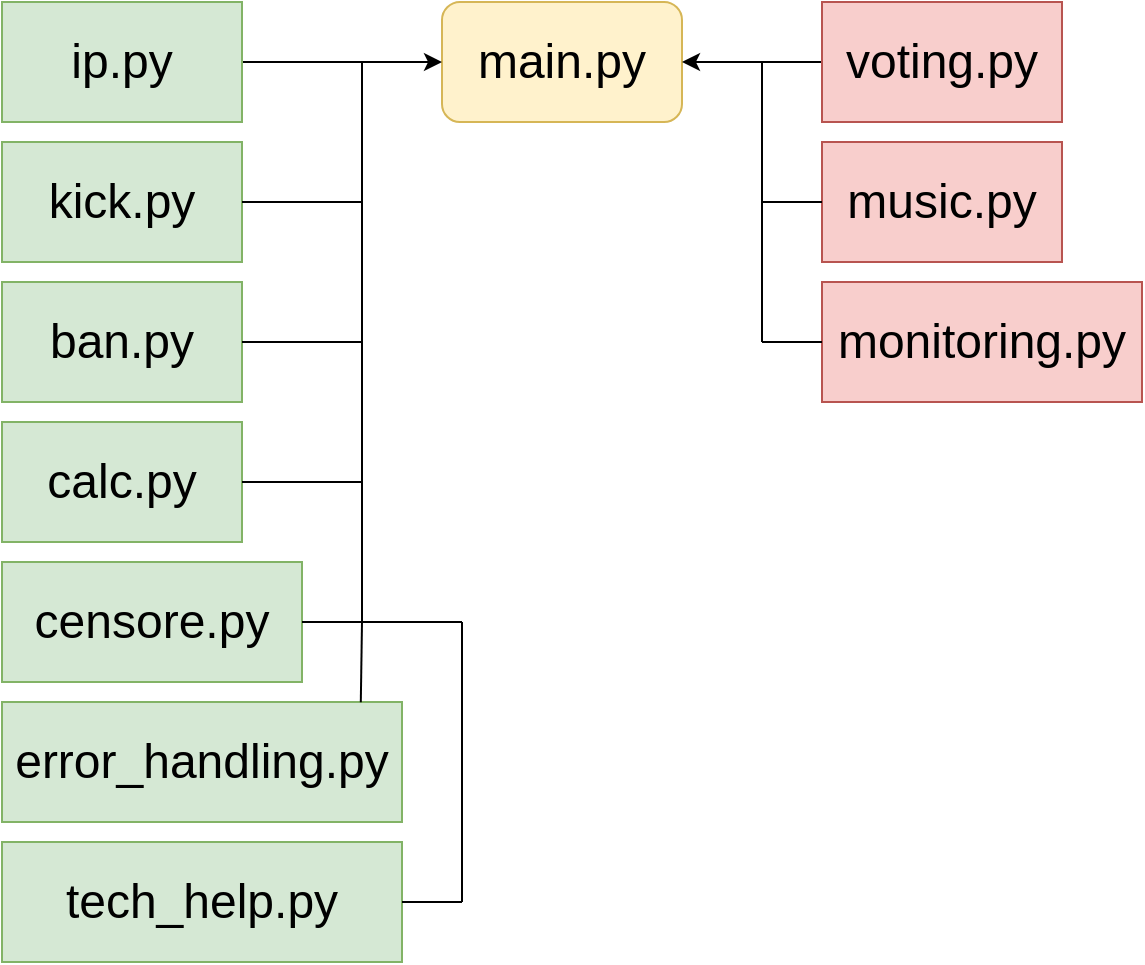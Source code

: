 <mxfile>
    <diagram id="aRbFDVsx0cR_4oxWhslq" name="Page-1">
        <mxGraphModel dx="1047" dy="613" grid="1" gridSize="10" guides="1" tooltips="1" connect="1" arrows="1" fold="1" page="1" pageScale="1" pageWidth="827" pageHeight="1169" math="0" shadow="0">
            <root>
                <mxCell id="0"/>
                <mxCell id="1" parent="0"/>
                <mxCell id="3" value="&lt;font style=&quot;font-size: 24px;&quot;&gt;main.py&lt;/font&gt;" style="rounded=1;whiteSpace=wrap;html=1;fillColor=#fff2cc;strokeColor=#d6b656;" parent="1" vertex="1">
                    <mxGeometry x="310" y="250" width="120" height="60" as="geometry"/>
                </mxCell>
                <mxCell id="14" style="edgeStyle=none;html=1;entryX=0;entryY=0.5;entryDx=0;entryDy=0;fontSize=24;" parent="1" source="4" target="3" edge="1">
                    <mxGeometry relative="1" as="geometry"/>
                </mxCell>
                <mxCell id="4" value="ip.py" style="rounded=0;whiteSpace=wrap;html=1;fontSize=24;fillColor=#d5e8d4;strokeColor=#82b366;" parent="1" vertex="1">
                    <mxGeometry x="90" y="250" width="120" height="60" as="geometry"/>
                </mxCell>
                <mxCell id="5" value="kick.py" style="rounded=0;whiteSpace=wrap;html=1;fontSize=24;fillColor=#d5e8d4;strokeColor=#82b366;" parent="1" vertex="1">
                    <mxGeometry x="90" y="320" width="120" height="60" as="geometry"/>
                </mxCell>
                <mxCell id="6" value="ban.py&lt;br&gt;" style="rounded=0;whiteSpace=wrap;html=1;fontSize=24;fillColor=#d5e8d4;strokeColor=#82b366;" parent="1" vertex="1">
                    <mxGeometry x="90" y="390" width="120" height="60" as="geometry"/>
                </mxCell>
                <mxCell id="7" value="censore.py" style="rounded=0;whiteSpace=wrap;html=1;fontSize=24;fillColor=#d5e8d4;strokeColor=#82b366;" parent="1" vertex="1">
                    <mxGeometry x="90" y="530" width="150" height="60" as="geometry"/>
                </mxCell>
                <mxCell id="8" value="calc.py" style="rounded=0;whiteSpace=wrap;html=1;fontSize=24;fillColor=#d5e8d4;strokeColor=#82b366;" parent="1" vertex="1">
                    <mxGeometry x="90" y="460" width="120" height="60" as="geometry"/>
                </mxCell>
                <mxCell id="9" value="error_handling.py" style="rounded=0;whiteSpace=wrap;html=1;fontSize=24;fillColor=#d5e8d4;strokeColor=#82b366;" parent="1" vertex="1">
                    <mxGeometry x="90" y="600" width="200" height="60" as="geometry"/>
                </mxCell>
                <mxCell id="10" value="tech_help.py" style="rounded=0;whiteSpace=wrap;html=1;fontSize=24;fillColor=#d5e8d4;strokeColor=#82b366;" parent="1" vertex="1">
                    <mxGeometry x="90" y="670" width="200" height="60" as="geometry"/>
                </mxCell>
                <mxCell id="38" style="edgeStyle=none;html=1;entryX=1;entryY=0.5;entryDx=0;entryDy=0;fontSize=24;" parent="1" source="11" target="3" edge="1">
                    <mxGeometry relative="1" as="geometry"/>
                </mxCell>
                <mxCell id="11" value="voting.py" style="rounded=0;whiteSpace=wrap;html=1;fontSize=24;fillColor=#f8cecc;strokeColor=#b85450;" parent="1" vertex="1">
                    <mxGeometry x="500" y="250" width="120" height="60" as="geometry"/>
                </mxCell>
                <mxCell id="12" value="monitoring.py" style="rounded=0;whiteSpace=wrap;html=1;fontSize=24;fillColor=#f8cecc;strokeColor=#b85450;" parent="1" vertex="1">
                    <mxGeometry x="500" y="390" width="160" height="60" as="geometry"/>
                </mxCell>
                <mxCell id="13" value="music.py" style="rounded=0;whiteSpace=wrap;html=1;fontSize=24;fillColor=#f8cecc;strokeColor=#b85450;" parent="1" vertex="1">
                    <mxGeometry x="500" y="320" width="120" height="60" as="geometry"/>
                </mxCell>
                <mxCell id="25" value="" style="endArrow=none;html=1;fontSize=24;exitX=1;exitY=0.5;exitDx=0;exitDy=0;" parent="1" source="5" edge="1">
                    <mxGeometry width="50" height="50" relative="1" as="geometry">
                        <mxPoint x="560" y="530" as="sourcePoint"/>
                        <mxPoint x="270" y="350" as="targetPoint"/>
                    </mxGeometry>
                </mxCell>
                <mxCell id="26" value="" style="endArrow=none;html=1;fontSize=24;" parent="1" edge="1">
                    <mxGeometry width="50" height="50" relative="1" as="geometry">
                        <mxPoint x="270" y="350" as="sourcePoint"/>
                        <mxPoint x="270" y="280" as="targetPoint"/>
                    </mxGeometry>
                </mxCell>
                <mxCell id="27" value="" style="endArrow=none;html=1;fontSize=24;exitX=1;exitY=0.5;exitDx=0;exitDy=0;" parent="1" source="6" edge="1">
                    <mxGeometry width="50" height="50" relative="1" as="geometry">
                        <mxPoint x="230" y="370" as="sourcePoint"/>
                        <mxPoint x="270" y="420" as="targetPoint"/>
                    </mxGeometry>
                </mxCell>
                <mxCell id="28" value="" style="endArrow=none;html=1;fontSize=24;" parent="1" edge="1">
                    <mxGeometry width="50" height="50" relative="1" as="geometry">
                        <mxPoint x="270" y="350" as="sourcePoint"/>
                        <mxPoint x="270" y="420" as="targetPoint"/>
                    </mxGeometry>
                </mxCell>
                <mxCell id="30" value="" style="endArrow=none;html=1;fontSize=24;exitX=1;exitY=0.5;exitDx=0;exitDy=0;" parent="1" source="8" edge="1">
                    <mxGeometry width="50" height="50" relative="1" as="geometry">
                        <mxPoint x="230" y="440" as="sourcePoint"/>
                        <mxPoint x="270" y="490" as="targetPoint"/>
                    </mxGeometry>
                </mxCell>
                <mxCell id="31" value="" style="endArrow=none;html=1;fontSize=24;" parent="1" edge="1">
                    <mxGeometry width="50" height="50" relative="1" as="geometry">
                        <mxPoint x="270" y="420" as="sourcePoint"/>
                        <mxPoint x="270" y="490" as="targetPoint"/>
                    </mxGeometry>
                </mxCell>
                <mxCell id="32" value="" style="endArrow=none;html=1;fontSize=24;exitX=1;exitY=0.5;exitDx=0;exitDy=0;" parent="1" source="7" edge="1">
                    <mxGeometry width="50" height="50" relative="1" as="geometry">
                        <mxPoint x="250" y="460" as="sourcePoint"/>
                        <mxPoint x="270" y="560" as="targetPoint"/>
                    </mxGeometry>
                </mxCell>
                <mxCell id="33" value="" style="endArrow=none;html=1;fontSize=24;" parent="1" edge="1">
                    <mxGeometry width="50" height="50" relative="1" as="geometry">
                        <mxPoint x="270" y="560" as="sourcePoint"/>
                        <mxPoint x="270" y="490" as="targetPoint"/>
                    </mxGeometry>
                </mxCell>
                <mxCell id="34" value="" style="endArrow=none;html=1;fontSize=24;exitX=0.897;exitY=0.002;exitDx=0;exitDy=0;exitPerimeter=0;" parent="1" source="9" edge="1">
                    <mxGeometry width="50" height="50" relative="1" as="geometry">
                        <mxPoint x="260" y="580" as="sourcePoint"/>
                        <mxPoint x="270" y="560" as="targetPoint"/>
                    </mxGeometry>
                </mxCell>
                <mxCell id="35" value="" style="endArrow=none;html=1;fontSize=24;exitX=1;exitY=0.5;exitDx=0;exitDy=0;" parent="1" source="10" edge="1">
                    <mxGeometry width="50" height="50" relative="1" as="geometry">
                        <mxPoint x="270" y="590" as="sourcePoint"/>
                        <mxPoint x="320" y="700" as="targetPoint"/>
                    </mxGeometry>
                </mxCell>
                <mxCell id="36" value="" style="endArrow=none;html=1;fontSize=24;" parent="1" edge="1">
                    <mxGeometry width="50" height="50" relative="1" as="geometry">
                        <mxPoint x="320" y="700" as="sourcePoint"/>
                        <mxPoint x="320" y="560" as="targetPoint"/>
                    </mxGeometry>
                </mxCell>
                <mxCell id="37" value="" style="endArrow=none;html=1;fontSize=24;" parent="1" edge="1">
                    <mxGeometry width="50" height="50" relative="1" as="geometry">
                        <mxPoint x="270" y="560" as="sourcePoint"/>
                        <mxPoint x="320" y="560" as="targetPoint"/>
                    </mxGeometry>
                </mxCell>
                <mxCell id="40" value="" style="endArrow=none;html=1;fontSize=24;exitX=0;exitY=0.5;exitDx=0;exitDy=0;" parent="1" source="13" edge="1">
                    <mxGeometry width="50" height="50" relative="1" as="geometry">
                        <mxPoint x="410.0" y="350.0" as="sourcePoint"/>
                        <mxPoint x="470.0" y="350.0" as="targetPoint"/>
                    </mxGeometry>
                </mxCell>
                <mxCell id="41" value="" style="endArrow=none;html=1;fontSize=24;" parent="1" edge="1">
                    <mxGeometry width="50" height="50" relative="1" as="geometry">
                        <mxPoint x="470.0" y="350.0" as="sourcePoint"/>
                        <mxPoint x="470.0" y="280" as="targetPoint"/>
                    </mxGeometry>
                </mxCell>
                <mxCell id="42" value="" style="endArrow=none;html=1;fontSize=24;exitX=0;exitY=0.5;exitDx=0;exitDy=0;" parent="1" edge="1">
                    <mxGeometry width="50" height="50" relative="1" as="geometry">
                        <mxPoint x="500" y="420.0" as="sourcePoint"/>
                        <mxPoint x="470" y="420.0" as="targetPoint"/>
                    </mxGeometry>
                </mxCell>
                <mxCell id="43" value="" style="endArrow=none;html=1;fontSize=24;" parent="1" edge="1">
                    <mxGeometry width="50" height="50" relative="1" as="geometry">
                        <mxPoint x="470" y="420.0" as="sourcePoint"/>
                        <mxPoint x="470" y="350" as="targetPoint"/>
                    </mxGeometry>
                </mxCell>
            </root>
        </mxGraphModel>
    </diagram>
</mxfile>